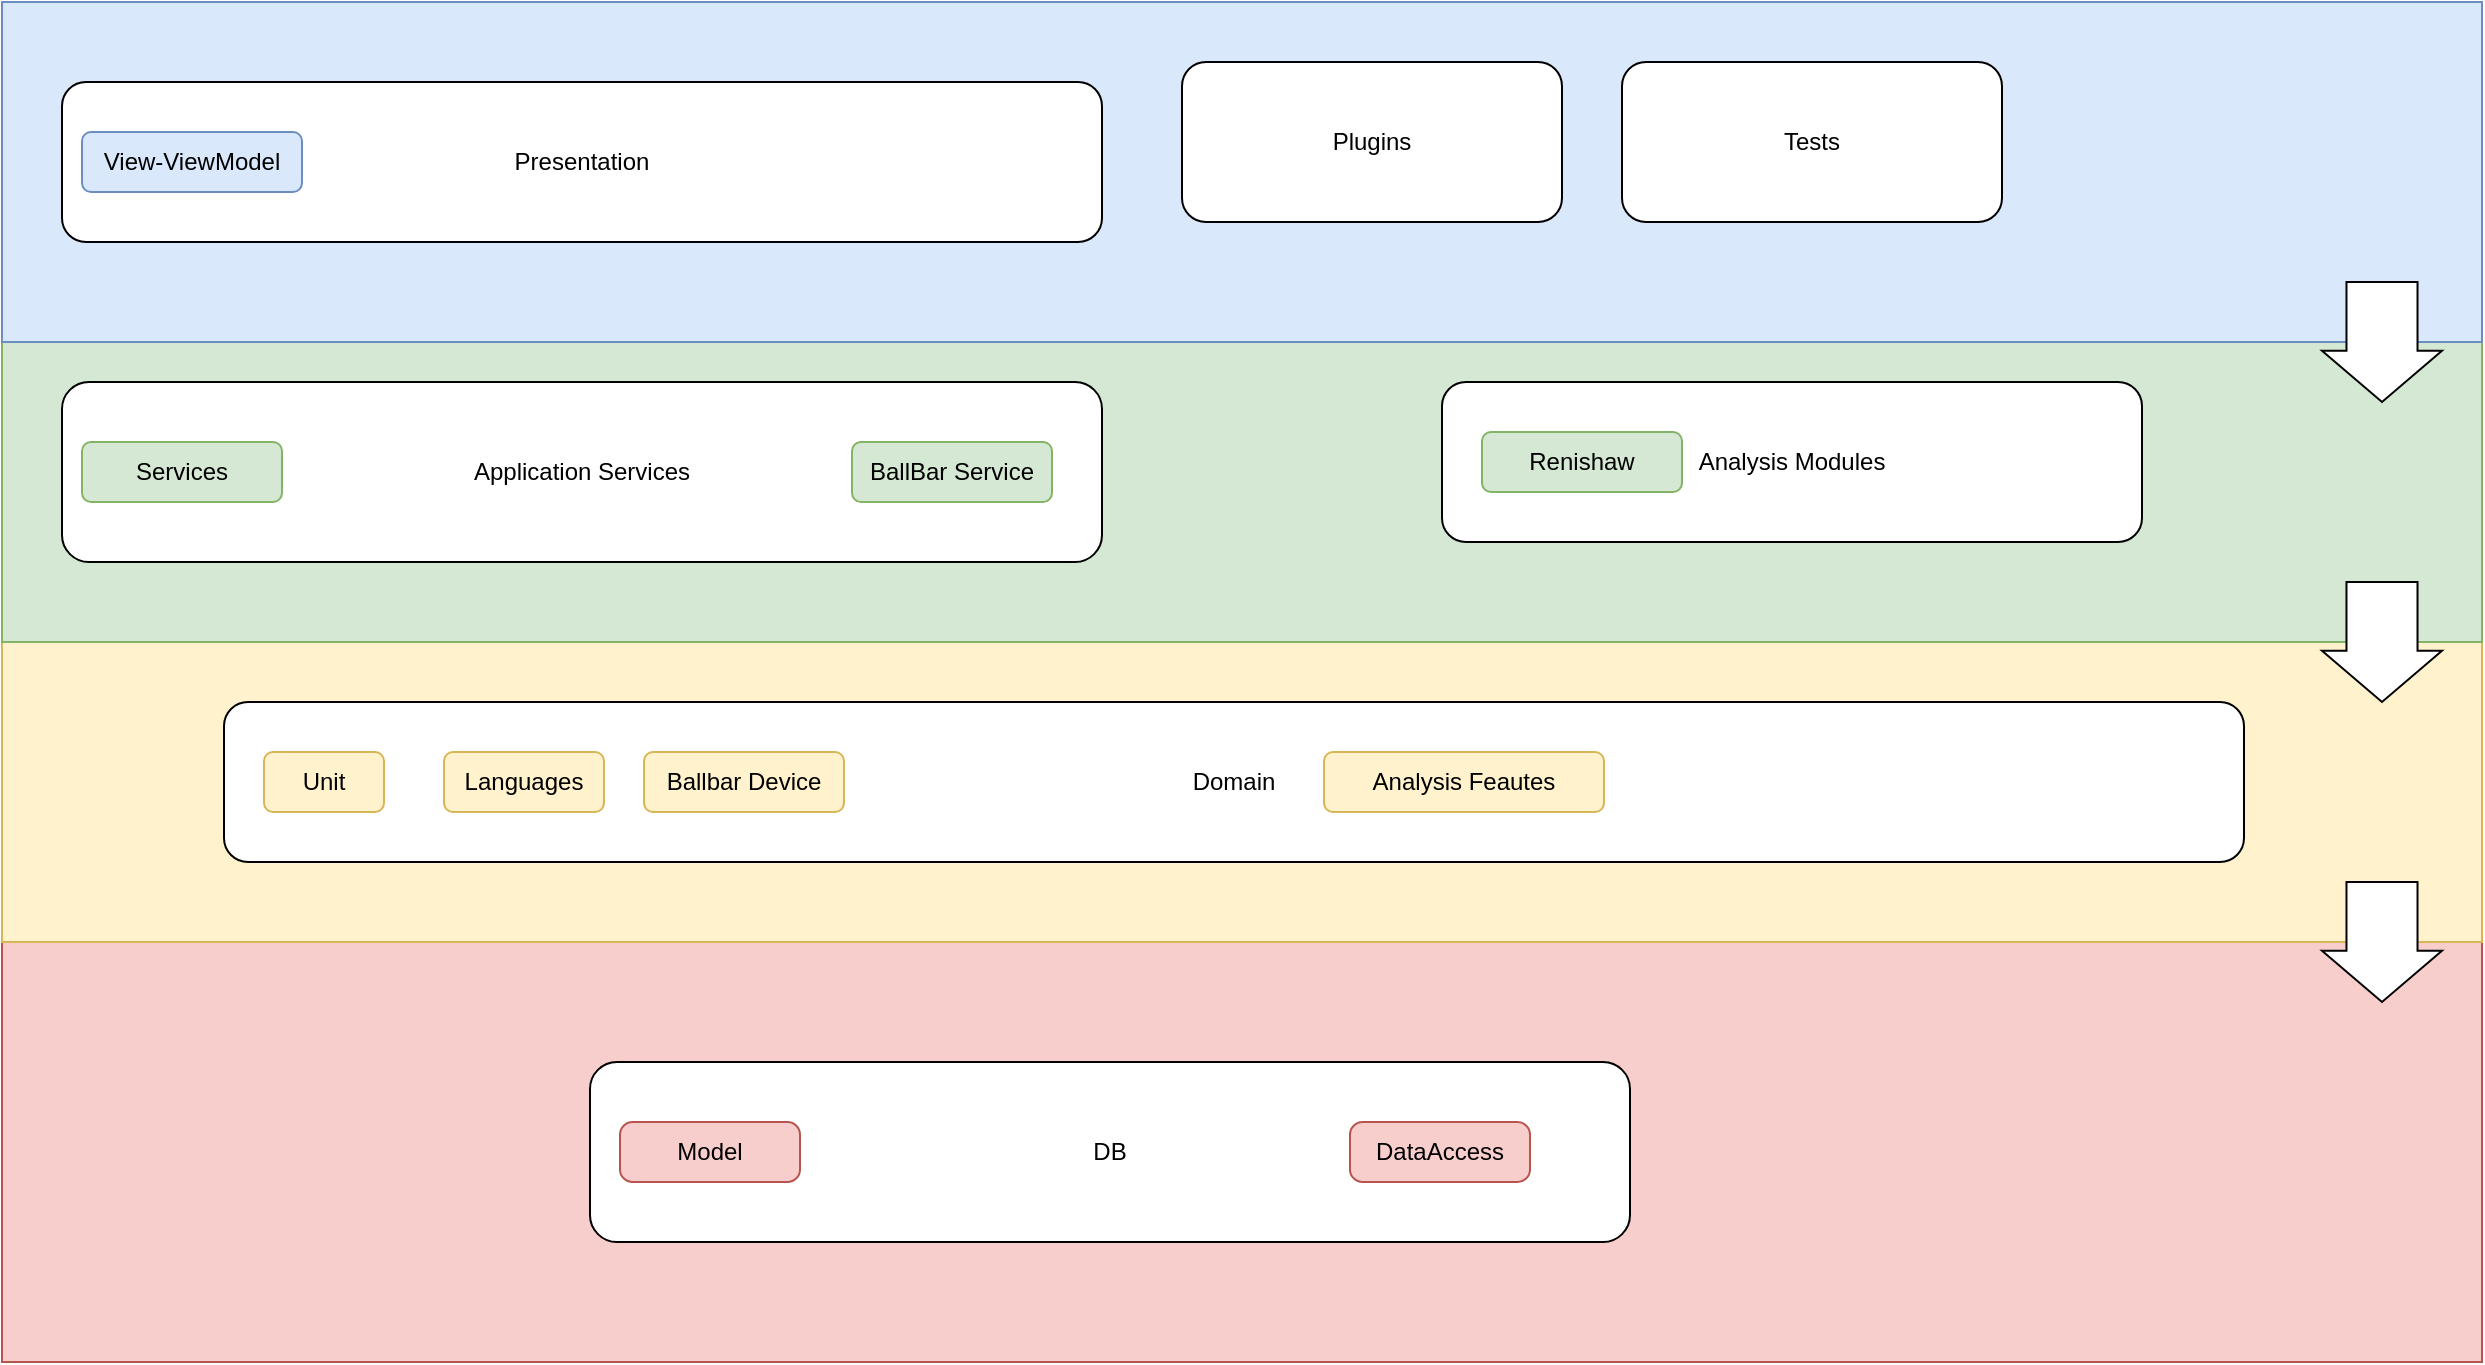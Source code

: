 <mxfile version="26.2.9">
  <diagram name="Layered Diagram" id="2xw1S9ei6TOHdreCXuQD">
    <mxGraphModel dx="1466" dy="786" grid="1" gridSize="10" guides="1" tooltips="1" connect="1" arrows="1" fold="1" page="1" pageScale="1" pageWidth="827" pageHeight="1169" math="0" shadow="0">
      <root>
        <mxCell id="0" />
        <mxCell id="1" parent="0" />
        <mxCell id="kIrDtq8kYda9SALnQc9W-10" value="" style="group" parent="1" vertex="1" connectable="0">
          <mxGeometry x="150" y="10" width="1240" height="680" as="geometry" />
        </mxCell>
        <mxCell id="kIrDtq8kYda9SALnQc9W-1" value="" style="rounded=0;whiteSpace=wrap;html=1;" parent="kIrDtq8kYda9SALnQc9W-10" vertex="1">
          <mxGeometry width="1240" height="680" as="geometry" />
        </mxCell>
        <mxCell id="kIrDtq8kYda9SALnQc9W-9" value="" style="rounded=0;whiteSpace=wrap;html=1;fillColor=#f8cecc;strokeColor=#b85450;" parent="kIrDtq8kYda9SALnQc9W-10" vertex="1">
          <mxGeometry y="470" width="1240" height="210" as="geometry" />
        </mxCell>
        <mxCell id="kIrDtq8kYda9SALnQc9W-8" value="" style="rounded=0;whiteSpace=wrap;html=1;fillColor=#fff2cc;strokeColor=#d6b656;" parent="kIrDtq8kYda9SALnQc9W-10" vertex="1">
          <mxGeometry y="320" width="1240" height="150" as="geometry" />
        </mxCell>
        <mxCell id="kIrDtq8kYda9SALnQc9W-11" value="" style="group" parent="kIrDtq8kYda9SALnQc9W-10" vertex="1" connectable="0">
          <mxGeometry width="1240" height="350" as="geometry" />
        </mxCell>
        <mxCell id="kIrDtq8kYda9SALnQc9W-7" value="" style="rounded=0;whiteSpace=wrap;html=1;fillColor=#d5e8d4;strokeColor=#82b366;" parent="kIrDtq8kYda9SALnQc9W-11" vertex="1">
          <mxGeometry y="170" width="1240" height="150" as="geometry" />
        </mxCell>
        <mxCell id="kIrDtq8kYda9SALnQc9W-6" value="" style="rounded=0;whiteSpace=wrap;html=1;fillColor=#dae8fc;strokeColor=#6c8ebf;" parent="kIrDtq8kYda9SALnQc9W-11" vertex="1">
          <mxGeometry width="1240" height="170" as="geometry" />
        </mxCell>
        <mxCell id="kIrDtq8kYda9SALnQc9W-12" value="Plugins" style="rounded=1;whiteSpace=wrap;html=1;" parent="kIrDtq8kYda9SALnQc9W-11" vertex="1">
          <mxGeometry x="590" y="30" width="190" height="80" as="geometry" />
        </mxCell>
        <mxCell id="kIrDtq8kYda9SALnQc9W-15" value="Tests" style="rounded=1;whiteSpace=wrap;html=1;" parent="kIrDtq8kYda9SALnQc9W-11" vertex="1">
          <mxGeometry x="810" y="30" width="190" height="80" as="geometry" />
        </mxCell>
        <mxCell id="kIrDtq8kYda9SALnQc9W-16" value="Analysis Modules" style="rounded=1;whiteSpace=wrap;html=1;" parent="kIrDtq8kYda9SALnQc9W-11" vertex="1">
          <mxGeometry x="720" y="190" width="350" height="80" as="geometry" />
        </mxCell>
        <mxCell id="kIrDtq8kYda9SALnQc9W-20" value="" style="shape=singleArrow;direction=south;whiteSpace=wrap;html=1;arrowWidth=0.592;arrowSize=0.427;" parent="kIrDtq8kYda9SALnQc9W-11" vertex="1">
          <mxGeometry x="1160" y="140" width="60" height="60" as="geometry" />
        </mxCell>
        <mxCell id="kIrDtq8kYda9SALnQc9W-21" value="" style="shape=singleArrow;direction=south;whiteSpace=wrap;html=1;arrowWidth=0.592;arrowSize=0.427;" parent="kIrDtq8kYda9SALnQc9W-11" vertex="1">
          <mxGeometry x="1160" y="290" width="60" height="60" as="geometry" />
        </mxCell>
        <mxCell id="CxLqWQDp8YO7eLymYDWw-4" value="Renishaw" style="rounded=1;whiteSpace=wrap;html=1;fillColor=#d5e8d4;strokeColor=#82b366;" vertex="1" parent="kIrDtq8kYda9SALnQc9W-11">
          <mxGeometry x="740" y="215" width="100" height="30" as="geometry" />
        </mxCell>
        <mxCell id="kIrDtq8kYda9SALnQc9W-22" value="" style="shape=singleArrow;direction=south;whiteSpace=wrap;html=1;arrowWidth=0.592;arrowSize=0.427;" parent="kIrDtq8kYda9SALnQc9W-10" vertex="1">
          <mxGeometry x="1160" y="440" width="60" height="60" as="geometry" />
        </mxCell>
        <mxCell id="vmsnHO8LjkJpZJElM0fm-4" value="DB" style="rounded=1;whiteSpace=wrap;html=1;" parent="kIrDtq8kYda9SALnQc9W-10" vertex="1">
          <mxGeometry x="294" y="530" width="520" height="90" as="geometry" />
        </mxCell>
        <mxCell id="vmsnHO8LjkJpZJElM0fm-8" value="Model" style="rounded=1;whiteSpace=wrap;html=1;arcSize=21;fillColor=#f8cecc;strokeColor=#b85450;" parent="kIrDtq8kYda9SALnQc9W-10" vertex="1">
          <mxGeometry x="309" y="560" width="90" height="30" as="geometry" />
        </mxCell>
        <mxCell id="vmsnHO8LjkJpZJElM0fm-9" value="DataAccess" style="rounded=1;whiteSpace=wrap;html=1;arcSize=21;fillColor=#f8cecc;strokeColor=#b85450;" parent="kIrDtq8kYda9SALnQc9W-10" vertex="1">
          <mxGeometry x="674" y="560" width="90" height="30" as="geometry" />
        </mxCell>
        <mxCell id="CxLqWQDp8YO7eLymYDWw-1" value="" style="group" vertex="1" connectable="0" parent="kIrDtq8kYda9SALnQc9W-10">
          <mxGeometry x="111" y="350" width="1010" height="80" as="geometry" />
        </mxCell>
        <mxCell id="vmsnHO8LjkJpZJElM0fm-3" value="Domain" style="rounded=1;whiteSpace=wrap;html=1;" parent="CxLqWQDp8YO7eLymYDWw-1" vertex="1">
          <mxGeometry width="1010" height="80" as="geometry" />
        </mxCell>
        <mxCell id="kIrDtq8kYda9SALnQc9W-13" value="Unit" style="rounded=1;whiteSpace=wrap;html=1;fillColor=#fff2cc;strokeColor=#d6b656;" parent="CxLqWQDp8YO7eLymYDWw-1" vertex="1">
          <mxGeometry x="20" y="25" width="60" height="30" as="geometry" />
        </mxCell>
        <mxCell id="kIrDtq8kYda9SALnQc9W-14" value="Languages" style="rounded=1;whiteSpace=wrap;html=1;fillColor=#fff2cc;strokeColor=#d6b656;" parent="CxLqWQDp8YO7eLymYDWw-1" vertex="1">
          <mxGeometry x="110" y="25" width="80" height="30" as="geometry" />
        </mxCell>
        <mxCell id="kIrDtq8kYda9SALnQc9W-17" value="Analysis Feautes" style="rounded=1;whiteSpace=wrap;html=1;fillColor=#fff2cc;strokeColor=#d6b656;" parent="CxLqWQDp8YO7eLymYDWw-1" vertex="1">
          <mxGeometry x="550" y="25" width="140" height="30" as="geometry" />
        </mxCell>
        <mxCell id="kIrDtq8kYda9SALnQc9W-19" value="Ballbar Device" style="rounded=1;whiteSpace=wrap;html=1;fillColor=#fff2cc;strokeColor=#d6b656;" parent="CxLqWQDp8YO7eLymYDWw-1" vertex="1">
          <mxGeometry x="210" y="25" width="100" height="30" as="geometry" />
        </mxCell>
        <mxCell id="CxLqWQDp8YO7eLymYDWw-2" value="" style="group" vertex="1" connectable="0" parent="1">
          <mxGeometry x="180" y="200" width="520" height="90" as="geometry" />
        </mxCell>
        <mxCell id="vmsnHO8LjkJpZJElM0fm-2" value="Application Services" style="rounded=1;whiteSpace=wrap;html=1;" parent="CxLqWQDp8YO7eLymYDWw-2" vertex="1">
          <mxGeometry width="520" height="90" as="geometry" />
        </mxCell>
        <mxCell id="vmsnHO8LjkJpZJElM0fm-7" value="Services" style="rounded=1;whiteSpace=wrap;html=1;fillColor=#d5e8d4;strokeColor=#82b366;" parent="CxLqWQDp8YO7eLymYDWw-2" vertex="1">
          <mxGeometry x="10" y="30" width="100" height="30" as="geometry" />
        </mxCell>
        <mxCell id="kIrDtq8kYda9SALnQc9W-18" value="BallBar Service" style="rounded=1;whiteSpace=wrap;html=1;fillColor=#d5e8d4;strokeColor=#82b366;" parent="CxLqWQDp8YO7eLymYDWw-2" vertex="1">
          <mxGeometry x="395" y="30" width="100" height="30" as="geometry" />
        </mxCell>
        <mxCell id="CxLqWQDp8YO7eLymYDWw-3" value="" style="group" vertex="1" connectable="0" parent="1">
          <mxGeometry x="180" y="50" width="520" height="80" as="geometry" />
        </mxCell>
        <mxCell id="vmsnHO8LjkJpZJElM0fm-1" value="Presentation" style="rounded=1;whiteSpace=wrap;html=1;" parent="CxLqWQDp8YO7eLymYDWw-3" vertex="1">
          <mxGeometry width="520" height="80" as="geometry" />
        </mxCell>
        <mxCell id="vmsnHO8LjkJpZJElM0fm-5" value="View-ViewModel" style="rounded=1;whiteSpace=wrap;html=1;fillColor=#dae8fc;strokeColor=#6c8ebf;" parent="CxLqWQDp8YO7eLymYDWw-3" vertex="1">
          <mxGeometry x="10" y="25" width="110" height="30" as="geometry" />
        </mxCell>
      </root>
    </mxGraphModel>
  </diagram>
</mxfile>
